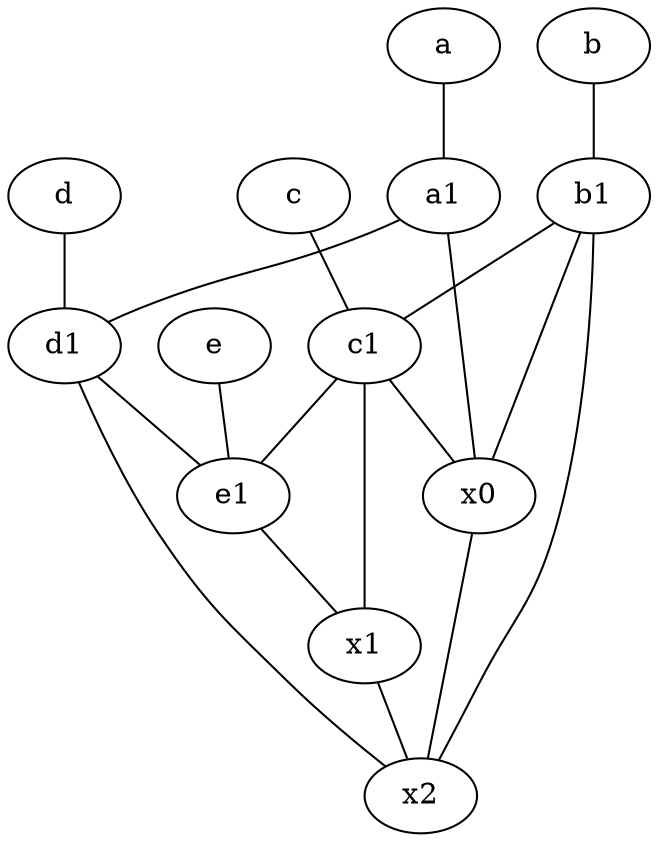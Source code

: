 graph {
	node [labelfontsize=50]
	x1 [labelfontsize=50]
	b [labelfontsize=50 pos="10,4!"]
	b1 [labelfontsize=50 pos="9,4!"]
	e [labelfontsize=50 pos="7,9!"]
	a1 [labelfontsize=50 pos="8,3!"]
	x0 [labelfontsize=50]
	d1 [labelfontsize=50 pos="3,5!"]
	a [labelfontsize=50 pos="8,2!"]
	d [labelfontsize=50 pos="2,5!"]
	x2 [labelfontsize=50]
	e1 [labelfontsize=50 pos="7,7!"]
	c1 [labelfontsize=50 pos="4.5,3!"]
	c [labelfontsize=50 pos="4.5,2!"]
	c1 -- x0
	d -- d1
	e1 -- x1
	x0 -- x2
	b -- b1
	x1 -- x2
	a1 -- d1
	c1 -- x1
	d1 -- e1
	a -- a1
	c -- c1
	b1 -- x2
	b1 -- c1
	a1 -- x0
	b1 -- x0
	e -- e1
	c1 -- e1
	d1 -- x2
}
